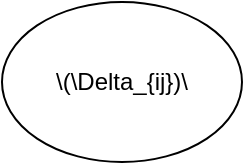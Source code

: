 <mxfile version="15.7.3" type="github">
  <diagram id="rQcXJP_CoR8gmarrFBJZ" name="Page-1">
    <mxGraphModel dx="1422" dy="762" grid="1" gridSize="10" guides="1" tooltips="1" connect="1" arrows="1" fold="1" page="1" pageScale="1" pageWidth="827" pageHeight="1169" math="0" shadow="0">
      <root>
        <mxCell id="0" />
        <mxCell id="1" parent="0" />
        <mxCell id="NMb0EwoN-y9CgzN5LoBU-2" value="\(\Delta_{ij})\" style="ellipse;whiteSpace=wrap;html=1;" vertex="1" parent="1">
          <mxGeometry x="300" y="60" width="120" height="80" as="geometry" />
        </mxCell>
      </root>
    </mxGraphModel>
  </diagram>
</mxfile>
